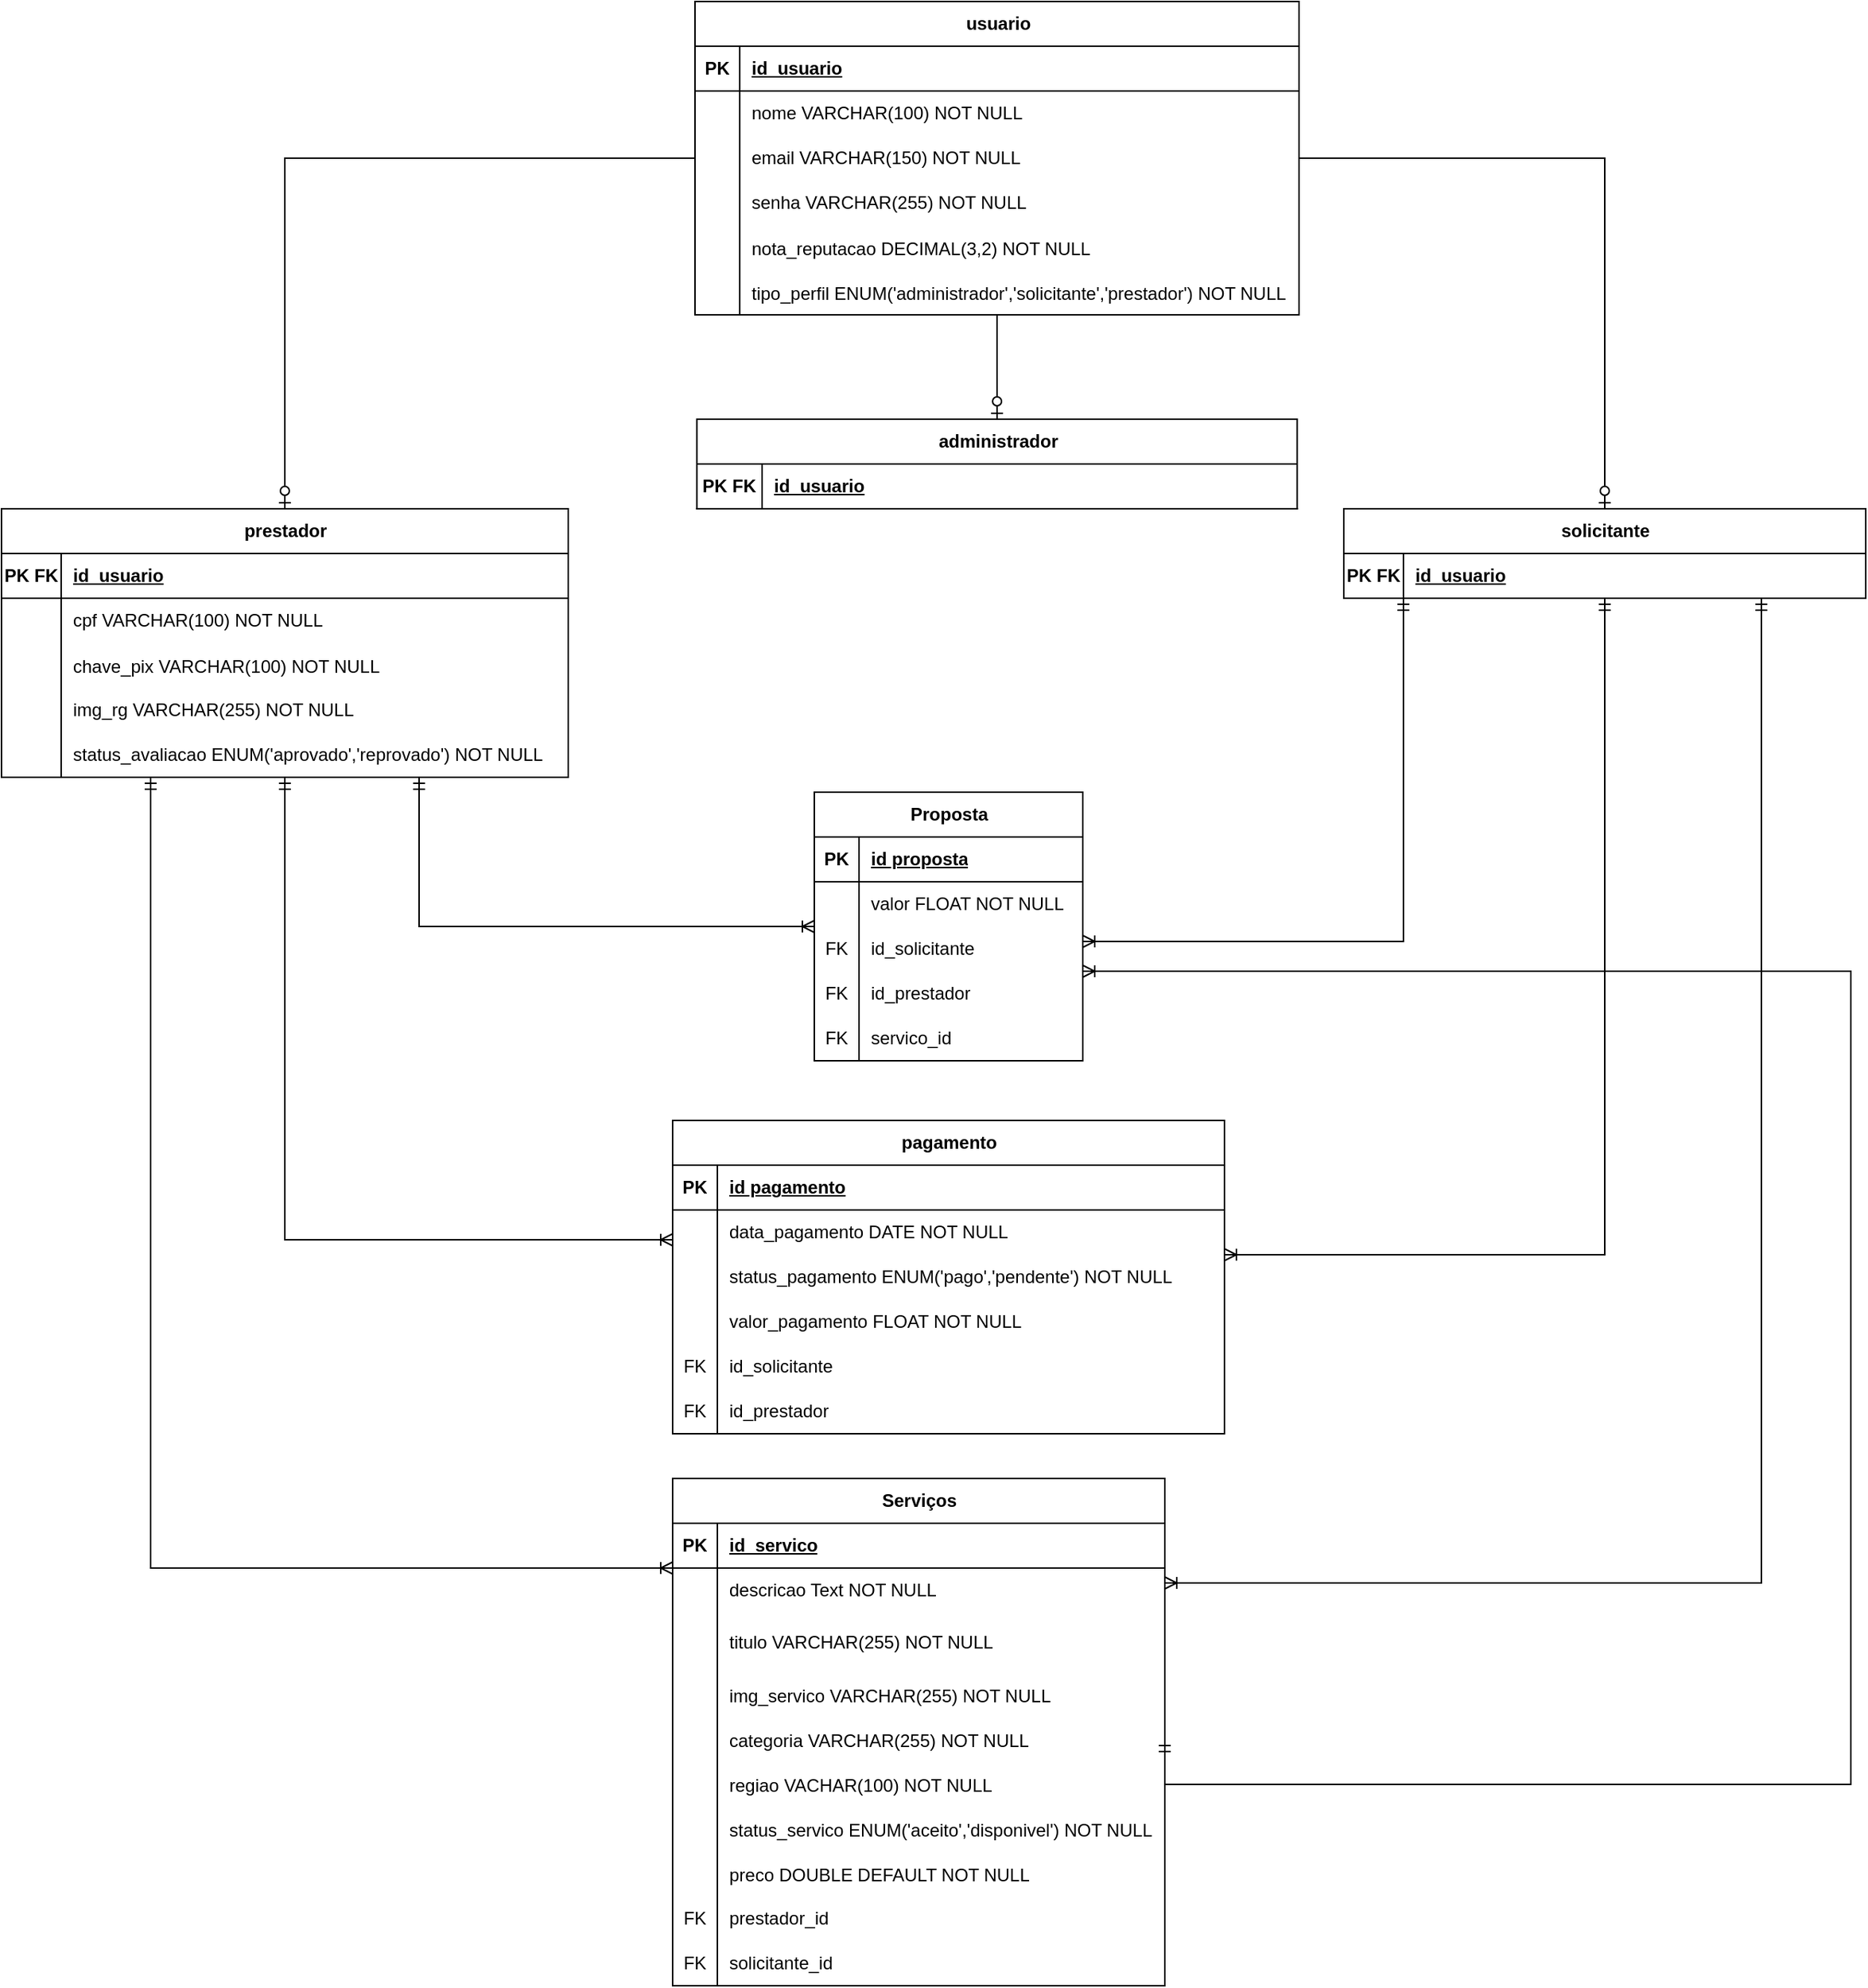 <mxfile version="26.2.4">
  <diagram name="Página-1" id="nKbjfMKK_jLA33uzb_g9">
    <mxGraphModel dx="2483" dy="562" grid="1" gridSize="10" guides="1" tooltips="1" connect="1" arrows="1" fold="1" page="1" pageScale="1" pageWidth="1200" pageHeight="1600" math="0" shadow="0">
      <root>
        <mxCell id="0" />
        <mxCell id="1" parent="0" />
        <mxCell id="ZriuE2fvEDxk47T1wIl6-87" style="edgeStyle=orthogonalEdgeStyle;rounded=0;orthogonalLoop=1;jettySize=auto;html=1;endArrow=ERzeroToOne;startFill=0;endFill=0;" parent="1" source="ZriuE2fvEDxk47T1wIl6-1" target="ZriuE2fvEDxk47T1wIl6-39" edge="1">
          <mxGeometry relative="1" as="geometry" />
        </mxCell>
        <mxCell id="ZriuE2fvEDxk47T1wIl6-88" style="edgeStyle=orthogonalEdgeStyle;rounded=0;orthogonalLoop=1;jettySize=auto;html=1;endArrow=ERzeroToOne;startFill=0;endFill=0;" parent="1" source="ZriuE2fvEDxk47T1wIl6-1" target="ZriuE2fvEDxk47T1wIl6-58" edge="1">
          <mxGeometry relative="1" as="geometry" />
        </mxCell>
        <mxCell id="ZriuE2fvEDxk47T1wIl6-89" style="edgeStyle=orthogonalEdgeStyle;rounded=0;orthogonalLoop=1;jettySize=auto;html=1;endArrow=ERzeroToOne;startFill=0;endFill=0;" parent="1" source="ZriuE2fvEDxk47T1wIl6-1" target="ZriuE2fvEDxk47T1wIl6-20" edge="1">
          <mxGeometry relative="1" as="geometry" />
        </mxCell>
        <mxCell id="ZriuE2fvEDxk47T1wIl6-1" value="usuario" style="shape=table;startSize=30;container=1;collapsible=1;childLayout=tableLayout;fixedRows=1;rowLines=0;fontStyle=1;align=center;resizeLast=1;html=1;" parent="1" vertex="1">
          <mxGeometry x="365" y="140" width="405" height="210" as="geometry">
            <mxRectangle x="365" y="140" width="80" height="30" as="alternateBounds" />
          </mxGeometry>
        </mxCell>
        <mxCell id="ZriuE2fvEDxk47T1wIl6-2" value="" style="shape=tableRow;horizontal=0;startSize=0;swimlaneHead=0;swimlaneBody=0;fillColor=none;collapsible=0;dropTarget=0;points=[[0,0.5],[1,0.5]];portConstraint=eastwest;top=0;left=0;right=0;bottom=1;" parent="ZriuE2fvEDxk47T1wIl6-1" vertex="1">
          <mxGeometry y="30" width="405" height="30" as="geometry" />
        </mxCell>
        <mxCell id="ZriuE2fvEDxk47T1wIl6-3" value="PK" style="shape=partialRectangle;connectable=0;fillColor=none;top=0;left=0;bottom=0;right=0;fontStyle=1;overflow=hidden;whiteSpace=wrap;html=1;" parent="ZriuE2fvEDxk47T1wIl6-2" vertex="1">
          <mxGeometry width="30" height="30" as="geometry">
            <mxRectangle width="30" height="30" as="alternateBounds" />
          </mxGeometry>
        </mxCell>
        <mxCell id="ZriuE2fvEDxk47T1wIl6-4" value="id_usuario" style="shape=partialRectangle;connectable=0;fillColor=none;top=0;left=0;bottom=0;right=0;align=left;spacingLeft=6;fontStyle=5;overflow=hidden;whiteSpace=wrap;html=1;" parent="ZriuE2fvEDxk47T1wIl6-2" vertex="1">
          <mxGeometry x="30" width="375" height="30" as="geometry">
            <mxRectangle width="375" height="30" as="alternateBounds" />
          </mxGeometry>
        </mxCell>
        <mxCell id="ZriuE2fvEDxk47T1wIl6-5" value="" style="shape=tableRow;horizontal=0;startSize=0;swimlaneHead=0;swimlaneBody=0;fillColor=none;collapsible=0;dropTarget=0;points=[[0,0.5],[1,0.5]];portConstraint=eastwest;top=0;left=0;right=0;bottom=0;" parent="ZriuE2fvEDxk47T1wIl6-1" vertex="1">
          <mxGeometry y="60" width="405" height="30" as="geometry" />
        </mxCell>
        <mxCell id="ZriuE2fvEDxk47T1wIl6-6" value="" style="shape=partialRectangle;connectable=0;fillColor=none;top=0;left=0;bottom=0;right=0;editable=1;overflow=hidden;whiteSpace=wrap;html=1;" parent="ZriuE2fvEDxk47T1wIl6-5" vertex="1">
          <mxGeometry width="30" height="30" as="geometry">
            <mxRectangle width="30" height="30" as="alternateBounds" />
          </mxGeometry>
        </mxCell>
        <mxCell id="ZriuE2fvEDxk47T1wIl6-7" value="nome VARCHAR(100) NOT NULL" style="shape=partialRectangle;connectable=0;fillColor=none;top=0;left=0;bottom=0;right=0;align=left;spacingLeft=6;overflow=hidden;whiteSpace=wrap;html=1;" parent="ZriuE2fvEDxk47T1wIl6-5" vertex="1">
          <mxGeometry x="30" width="375" height="30" as="geometry">
            <mxRectangle width="375" height="30" as="alternateBounds" />
          </mxGeometry>
        </mxCell>
        <mxCell id="ZriuE2fvEDxk47T1wIl6-8" value="" style="shape=tableRow;horizontal=0;startSize=0;swimlaneHead=0;swimlaneBody=0;fillColor=none;collapsible=0;dropTarget=0;points=[[0,0.5],[1,0.5]];portConstraint=eastwest;top=0;left=0;right=0;bottom=0;" parent="ZriuE2fvEDxk47T1wIl6-1" vertex="1">
          <mxGeometry y="90" width="405" height="30" as="geometry" />
        </mxCell>
        <mxCell id="ZriuE2fvEDxk47T1wIl6-9" value="" style="shape=partialRectangle;connectable=0;fillColor=none;top=0;left=0;bottom=0;right=0;editable=1;overflow=hidden;whiteSpace=wrap;html=1;" parent="ZriuE2fvEDxk47T1wIl6-8" vertex="1">
          <mxGeometry width="30" height="30" as="geometry">
            <mxRectangle width="30" height="30" as="alternateBounds" />
          </mxGeometry>
        </mxCell>
        <mxCell id="ZriuE2fvEDxk47T1wIl6-10" value="email VARCHAR(150) NOT NULL" style="shape=partialRectangle;connectable=0;fillColor=none;top=0;left=0;bottom=0;right=0;align=left;spacingLeft=6;overflow=hidden;whiteSpace=wrap;html=1;" parent="ZriuE2fvEDxk47T1wIl6-8" vertex="1">
          <mxGeometry x="30" width="375" height="30" as="geometry">
            <mxRectangle width="375" height="30" as="alternateBounds" />
          </mxGeometry>
        </mxCell>
        <mxCell id="ZriuE2fvEDxk47T1wIl6-11" value="" style="shape=tableRow;horizontal=0;startSize=0;swimlaneHead=0;swimlaneBody=0;fillColor=none;collapsible=0;dropTarget=0;points=[[0,0.5],[1,0.5]];portConstraint=eastwest;top=0;left=0;right=0;bottom=0;" parent="ZriuE2fvEDxk47T1wIl6-1" vertex="1">
          <mxGeometry y="120" width="405" height="30" as="geometry" />
        </mxCell>
        <mxCell id="ZriuE2fvEDxk47T1wIl6-12" value="" style="shape=partialRectangle;connectable=0;fillColor=none;top=0;left=0;bottom=0;right=0;editable=1;overflow=hidden;whiteSpace=wrap;html=1;" parent="ZriuE2fvEDxk47T1wIl6-11" vertex="1">
          <mxGeometry width="30" height="30" as="geometry">
            <mxRectangle width="30" height="30" as="alternateBounds" />
          </mxGeometry>
        </mxCell>
        <mxCell id="ZriuE2fvEDxk47T1wIl6-13" value="senha VARCHAR(255) NOT NULL" style="shape=partialRectangle;connectable=0;fillColor=none;top=0;left=0;bottom=0;right=0;align=left;spacingLeft=6;overflow=hidden;whiteSpace=wrap;html=1;" parent="ZriuE2fvEDxk47T1wIl6-11" vertex="1">
          <mxGeometry x="30" width="375" height="30" as="geometry">
            <mxRectangle width="375" height="30" as="alternateBounds" />
          </mxGeometry>
        </mxCell>
        <mxCell id="ZriuE2fvEDxk47T1wIl6-14" value="" style="shape=tableRow;horizontal=0;startSize=0;swimlaneHead=0;swimlaneBody=0;fillColor=none;collapsible=0;dropTarget=0;points=[[0,0.5],[1,0.5]];portConstraint=eastwest;top=0;left=0;right=0;bottom=0;" parent="ZriuE2fvEDxk47T1wIl6-1" vertex="1">
          <mxGeometry y="150" width="405" height="30" as="geometry" />
        </mxCell>
        <mxCell id="ZriuE2fvEDxk47T1wIl6-15" value="" style="shape=partialRectangle;connectable=0;fillColor=none;top=0;left=0;bottom=0;right=0;editable=1;overflow=hidden;" parent="ZriuE2fvEDxk47T1wIl6-14" vertex="1">
          <mxGeometry width="30" height="30" as="geometry">
            <mxRectangle width="30" height="30" as="alternateBounds" />
          </mxGeometry>
        </mxCell>
        <mxCell id="ZriuE2fvEDxk47T1wIl6-16" value="nota_reputacao DECIMAL(3,2) NOT NULL" style="shape=partialRectangle;connectable=0;fillColor=none;top=0;left=0;bottom=0;right=0;align=left;spacingLeft=6;overflow=hidden;" parent="ZriuE2fvEDxk47T1wIl6-14" vertex="1">
          <mxGeometry x="30" width="375" height="30" as="geometry">
            <mxRectangle width="375" height="30" as="alternateBounds" />
          </mxGeometry>
        </mxCell>
        <mxCell id="ZriuE2fvEDxk47T1wIl6-17" value="" style="shape=tableRow;horizontal=0;startSize=0;swimlaneHead=0;swimlaneBody=0;fillColor=none;collapsible=0;dropTarget=0;points=[[0,0.5],[1,0.5]];portConstraint=eastwest;top=0;left=0;right=0;bottom=0;" parent="ZriuE2fvEDxk47T1wIl6-1" vertex="1">
          <mxGeometry y="180" width="405" height="30" as="geometry" />
        </mxCell>
        <mxCell id="ZriuE2fvEDxk47T1wIl6-18" value="" style="shape=partialRectangle;connectable=0;fillColor=none;top=0;left=0;bottom=0;right=0;editable=1;overflow=hidden;" parent="ZriuE2fvEDxk47T1wIl6-17" vertex="1">
          <mxGeometry width="30" height="30" as="geometry">
            <mxRectangle width="30" height="30" as="alternateBounds" />
          </mxGeometry>
        </mxCell>
        <mxCell id="ZriuE2fvEDxk47T1wIl6-19" value="tipo_perfil ENUM(&#39;administrador&#39;,&#39;solicitante&#39;,&#39;prestador&#39;) NOT NULL" style="shape=partialRectangle;connectable=0;fillColor=none;top=0;left=0;bottom=0;right=0;align=left;spacingLeft=6;overflow=hidden;" parent="ZriuE2fvEDxk47T1wIl6-17" vertex="1">
          <mxGeometry x="30" width="375" height="30" as="geometry">
            <mxRectangle width="375" height="30" as="alternateBounds" />
          </mxGeometry>
        </mxCell>
        <mxCell id="VBbevJY-ymsp9QnpKb6i-1" value="pagamento" style="shape=table;startSize=30;container=1;collapsible=1;childLayout=tableLayout;fixedRows=1;rowLines=0;fontStyle=1;align=center;resizeLast=1;html=1;" parent="1" vertex="1">
          <mxGeometry x="350" y="890" width="370" height="210" as="geometry" />
        </mxCell>
        <mxCell id="VBbevJY-ymsp9QnpKb6i-2" value="" style="shape=tableRow;horizontal=0;startSize=0;swimlaneHead=0;swimlaneBody=0;fillColor=none;collapsible=0;dropTarget=0;points=[[0,0.5],[1,0.5]];portConstraint=eastwest;top=0;left=0;right=0;bottom=1;" parent="VBbevJY-ymsp9QnpKb6i-1" vertex="1">
          <mxGeometry y="30" width="370" height="30" as="geometry" />
        </mxCell>
        <mxCell id="VBbevJY-ymsp9QnpKb6i-3" value="PK" style="shape=partialRectangle;connectable=0;fillColor=none;top=0;left=0;bottom=0;right=0;fontStyle=1;overflow=hidden;whiteSpace=wrap;html=1;" parent="VBbevJY-ymsp9QnpKb6i-2" vertex="1">
          <mxGeometry width="30" height="30" as="geometry">
            <mxRectangle width="30" height="30" as="alternateBounds" />
          </mxGeometry>
        </mxCell>
        <mxCell id="VBbevJY-ymsp9QnpKb6i-4" value="id pagamento" style="shape=partialRectangle;connectable=0;fillColor=none;top=0;left=0;bottom=0;right=0;align=left;spacingLeft=6;fontStyle=5;overflow=hidden;whiteSpace=wrap;html=1;" parent="VBbevJY-ymsp9QnpKb6i-2" vertex="1">
          <mxGeometry x="30" width="340" height="30" as="geometry">
            <mxRectangle width="340" height="30" as="alternateBounds" />
          </mxGeometry>
        </mxCell>
        <mxCell id="VBbevJY-ymsp9QnpKb6i-5" value="" style="shape=tableRow;horizontal=0;startSize=0;swimlaneHead=0;swimlaneBody=0;fillColor=none;collapsible=0;dropTarget=0;points=[[0,0.5],[1,0.5]];portConstraint=eastwest;top=0;left=0;right=0;bottom=0;" parent="VBbevJY-ymsp9QnpKb6i-1" vertex="1">
          <mxGeometry y="60" width="370" height="30" as="geometry" />
        </mxCell>
        <mxCell id="VBbevJY-ymsp9QnpKb6i-6" value="" style="shape=partialRectangle;connectable=0;fillColor=none;top=0;left=0;bottom=0;right=0;editable=1;overflow=hidden;whiteSpace=wrap;html=1;" parent="VBbevJY-ymsp9QnpKb6i-5" vertex="1">
          <mxGeometry width="30" height="30" as="geometry">
            <mxRectangle width="30" height="30" as="alternateBounds" />
          </mxGeometry>
        </mxCell>
        <mxCell id="VBbevJY-ymsp9QnpKb6i-7" value="data_pagamento DATE NOT NULL" style="shape=partialRectangle;connectable=0;fillColor=none;top=0;left=0;bottom=0;right=0;align=left;spacingLeft=6;overflow=hidden;whiteSpace=wrap;html=1;" parent="VBbevJY-ymsp9QnpKb6i-5" vertex="1">
          <mxGeometry x="30" width="340" height="30" as="geometry">
            <mxRectangle width="340" height="30" as="alternateBounds" />
          </mxGeometry>
        </mxCell>
        <mxCell id="VBbevJY-ymsp9QnpKb6i-8" value="" style="shape=tableRow;horizontal=0;startSize=0;swimlaneHead=0;swimlaneBody=0;fillColor=none;collapsible=0;dropTarget=0;points=[[0,0.5],[1,0.5]];portConstraint=eastwest;top=0;left=0;right=0;bottom=0;" parent="VBbevJY-ymsp9QnpKb6i-1" vertex="1">
          <mxGeometry y="90" width="370" height="30" as="geometry" />
        </mxCell>
        <mxCell id="VBbevJY-ymsp9QnpKb6i-9" value="" style="shape=partialRectangle;connectable=0;fillColor=none;top=0;left=0;bottom=0;right=0;editable=1;overflow=hidden;whiteSpace=wrap;html=1;" parent="VBbevJY-ymsp9QnpKb6i-8" vertex="1">
          <mxGeometry width="30" height="30" as="geometry">
            <mxRectangle width="30" height="30" as="alternateBounds" />
          </mxGeometry>
        </mxCell>
        <mxCell id="VBbevJY-ymsp9QnpKb6i-10" value="status_pagamento ENUM(&#39;pago&#39;,&#39;pendente&#39;) NOT NULL" style="shape=partialRectangle;connectable=0;fillColor=none;top=0;left=0;bottom=0;right=0;align=left;spacingLeft=6;overflow=hidden;whiteSpace=wrap;html=1;" parent="VBbevJY-ymsp9QnpKb6i-8" vertex="1">
          <mxGeometry x="30" width="340" height="30" as="geometry">
            <mxRectangle width="340" height="30" as="alternateBounds" />
          </mxGeometry>
        </mxCell>
        <mxCell id="VBbevJY-ymsp9QnpKb6i-11" value="" style="shape=tableRow;horizontal=0;startSize=0;swimlaneHead=0;swimlaneBody=0;fillColor=none;collapsible=0;dropTarget=0;points=[[0,0.5],[1,0.5]];portConstraint=eastwest;top=0;left=0;right=0;bottom=0;" parent="VBbevJY-ymsp9QnpKb6i-1" vertex="1">
          <mxGeometry y="120" width="370" height="30" as="geometry" />
        </mxCell>
        <mxCell id="VBbevJY-ymsp9QnpKb6i-12" value="" style="shape=partialRectangle;connectable=0;fillColor=none;top=0;left=0;bottom=0;right=0;editable=1;overflow=hidden;whiteSpace=wrap;html=1;" parent="VBbevJY-ymsp9QnpKb6i-11" vertex="1">
          <mxGeometry width="30" height="30" as="geometry">
            <mxRectangle width="30" height="30" as="alternateBounds" />
          </mxGeometry>
        </mxCell>
        <mxCell id="VBbevJY-ymsp9QnpKb6i-13" value="valor_pagamento FLOAT NOT NULL" style="shape=partialRectangle;connectable=0;fillColor=none;top=0;left=0;bottom=0;right=0;align=left;spacingLeft=6;overflow=hidden;whiteSpace=wrap;html=1;" parent="VBbevJY-ymsp9QnpKb6i-11" vertex="1">
          <mxGeometry x="30" width="340" height="30" as="geometry">
            <mxRectangle width="340" height="30" as="alternateBounds" />
          </mxGeometry>
        </mxCell>
        <mxCell id="VBbevJY-ymsp9QnpKb6i-29" value="" style="shape=tableRow;horizontal=0;startSize=0;swimlaneHead=0;swimlaneBody=0;fillColor=none;collapsible=0;dropTarget=0;points=[[0,0.5],[1,0.5]];portConstraint=eastwest;top=0;left=0;right=0;bottom=0;" parent="VBbevJY-ymsp9QnpKb6i-1" vertex="1">
          <mxGeometry y="150" width="370" height="30" as="geometry" />
        </mxCell>
        <mxCell id="VBbevJY-ymsp9QnpKb6i-30" value="FK" style="shape=partialRectangle;connectable=0;fillColor=none;top=0;left=0;bottom=0;right=0;fontStyle=0;overflow=hidden;whiteSpace=wrap;html=1;" parent="VBbevJY-ymsp9QnpKb6i-29" vertex="1">
          <mxGeometry width="30" height="30" as="geometry">
            <mxRectangle width="30" height="30" as="alternateBounds" />
          </mxGeometry>
        </mxCell>
        <mxCell id="VBbevJY-ymsp9QnpKb6i-31" value="id_solicitante" style="shape=partialRectangle;connectable=0;fillColor=none;top=0;left=0;bottom=0;right=0;align=left;spacingLeft=6;fontStyle=0;overflow=hidden;whiteSpace=wrap;html=1;" parent="VBbevJY-ymsp9QnpKb6i-29" vertex="1">
          <mxGeometry x="30" width="340" height="30" as="geometry">
            <mxRectangle width="340" height="30" as="alternateBounds" />
          </mxGeometry>
        </mxCell>
        <mxCell id="VBbevJY-ymsp9QnpKb6i-26" value="" style="shape=tableRow;horizontal=0;startSize=0;swimlaneHead=0;swimlaneBody=0;fillColor=none;collapsible=0;dropTarget=0;points=[[0,0.5],[1,0.5]];portConstraint=eastwest;top=0;left=0;right=0;bottom=0;" parent="VBbevJY-ymsp9QnpKb6i-1" vertex="1">
          <mxGeometry y="180" width="370" height="30" as="geometry" />
        </mxCell>
        <mxCell id="VBbevJY-ymsp9QnpKb6i-27" value="FK" style="shape=partialRectangle;connectable=0;fillColor=none;top=0;left=0;bottom=0;right=0;fontStyle=0;overflow=hidden;whiteSpace=wrap;html=1;" parent="VBbevJY-ymsp9QnpKb6i-26" vertex="1">
          <mxGeometry width="30" height="30" as="geometry">
            <mxRectangle width="30" height="30" as="alternateBounds" />
          </mxGeometry>
        </mxCell>
        <mxCell id="VBbevJY-ymsp9QnpKb6i-28" value="id_prestador" style="shape=partialRectangle;connectable=0;fillColor=none;top=0;left=0;bottom=0;right=0;align=left;spacingLeft=6;fontStyle=0;overflow=hidden;whiteSpace=wrap;html=1;" parent="VBbevJY-ymsp9QnpKb6i-26" vertex="1">
          <mxGeometry x="30" width="340" height="30" as="geometry">
            <mxRectangle width="340" height="30" as="alternateBounds" />
          </mxGeometry>
        </mxCell>
        <mxCell id="ZriuE2fvEDxk47T1wIl6-39" value="administrador" style="shape=table;startSize=30;container=1;collapsible=1;childLayout=tableLayout;fixedRows=1;rowLines=0;fontStyle=1;align=center;resizeLast=1;html=1;" parent="1" vertex="1">
          <mxGeometry x="366.25" y="420" width="402.5" height="60" as="geometry">
            <mxRectangle x="370" y="520" width="90" height="30" as="alternateBounds" />
          </mxGeometry>
        </mxCell>
        <mxCell id="ZriuE2fvEDxk47T1wIl6-40" value="" style="shape=tableRow;horizontal=0;startSize=0;swimlaneHead=0;swimlaneBody=0;fillColor=none;collapsible=0;dropTarget=0;points=[[0,0.5],[1,0.5]];portConstraint=eastwest;top=0;left=0;right=0;bottom=1;" parent="ZriuE2fvEDxk47T1wIl6-39" vertex="1">
          <mxGeometry y="30" width="402.5" height="30" as="geometry" />
        </mxCell>
        <mxCell id="ZriuE2fvEDxk47T1wIl6-41" value="PK FK" style="shape=partialRectangle;connectable=0;fillColor=none;top=0;left=0;bottom=0;right=0;fontStyle=1;overflow=hidden;whiteSpace=wrap;html=1;" parent="ZriuE2fvEDxk47T1wIl6-40" vertex="1">
          <mxGeometry width="43.75" height="30" as="geometry">
            <mxRectangle width="43.75" height="30" as="alternateBounds" />
          </mxGeometry>
        </mxCell>
        <mxCell id="ZriuE2fvEDxk47T1wIl6-42" value="id_usuario" style="shape=partialRectangle;connectable=0;fillColor=none;top=0;left=0;bottom=0;right=0;align=left;spacingLeft=6;fontStyle=5;overflow=hidden;whiteSpace=wrap;html=1;" parent="ZriuE2fvEDxk47T1wIl6-40" vertex="1">
          <mxGeometry x="43.75" width="358.75" height="30" as="geometry">
            <mxRectangle width="358.75" height="30" as="alternateBounds" />
          </mxGeometry>
        </mxCell>
        <mxCell id="ZriuE2fvEDxk47T1wIl6-90" style="edgeStyle=orthogonalEdgeStyle;rounded=0;orthogonalLoop=1;jettySize=auto;html=1;startArrow=ERmandOne;startFill=0;endArrow=ERoneToMany;endFill=0;" parent="1" source="ZriuE2fvEDxk47T1wIl6-58" target="DzorAXnXF1hcaJ-7rGOe-1" edge="1">
          <mxGeometry relative="1" as="geometry">
            <Array as="points">
              <mxPoint x="840" y="770" />
            </Array>
          </mxGeometry>
        </mxCell>
        <mxCell id="ZriuE2fvEDxk47T1wIl6-99" style="edgeStyle=orthogonalEdgeStyle;rounded=0;orthogonalLoop=1;jettySize=auto;html=1;endArrow=ERoneToMany;endFill=0;startFill=0;startArrow=ERmandOne;" parent="1" source="ZriuE2fvEDxk47T1wIl6-58" target="VBbevJY-ymsp9QnpKb6i-1" edge="1">
          <mxGeometry relative="1" as="geometry">
            <Array as="points">
              <mxPoint x="975" y="980" />
            </Array>
          </mxGeometry>
        </mxCell>
        <mxCell id="ZriuE2fvEDxk47T1wIl6-101" style="edgeStyle=orthogonalEdgeStyle;rounded=0;orthogonalLoop=1;jettySize=auto;html=1;endArrow=ERoneToMany;endFill=0;startFill=0;startArrow=ERmandOne;" parent="1" source="ZriuE2fvEDxk47T1wIl6-58" target="nTdyRkKhcf-GtTSsgD9O-1" edge="1">
          <mxGeometry relative="1" as="geometry">
            <Array as="points">
              <mxPoint x="1080" y="1200" />
            </Array>
          </mxGeometry>
        </mxCell>
        <mxCell id="ZriuE2fvEDxk47T1wIl6-58" value="solicitante" style="shape=table;startSize=30;container=1;collapsible=1;childLayout=tableLayout;fixedRows=1;rowLines=0;fontStyle=1;align=center;resizeLast=1;html=1;" parent="1" vertex="1">
          <mxGeometry x="800" y="480" width="350" height="60" as="geometry" />
        </mxCell>
        <mxCell id="ZriuE2fvEDxk47T1wIl6-59" value="" style="shape=tableRow;horizontal=0;startSize=0;swimlaneHead=0;swimlaneBody=0;fillColor=none;collapsible=0;dropTarget=0;points=[[0,0.5],[1,0.5]];portConstraint=eastwest;top=0;left=0;right=0;bottom=1;" parent="ZriuE2fvEDxk47T1wIl6-58" vertex="1">
          <mxGeometry y="30" width="350" height="30" as="geometry" />
        </mxCell>
        <mxCell id="ZriuE2fvEDxk47T1wIl6-60" value="PK FK" style="shape=partialRectangle;connectable=0;fillColor=none;top=0;left=0;bottom=0;right=0;fontStyle=1;overflow=hidden;whiteSpace=wrap;html=1;" parent="ZriuE2fvEDxk47T1wIl6-59" vertex="1">
          <mxGeometry width="40" height="30" as="geometry">
            <mxRectangle width="40" height="30" as="alternateBounds" />
          </mxGeometry>
        </mxCell>
        <mxCell id="ZriuE2fvEDxk47T1wIl6-61" value="id_usuario" style="shape=partialRectangle;connectable=0;fillColor=none;top=0;left=0;bottom=0;right=0;align=left;spacingLeft=6;fontStyle=5;overflow=hidden;whiteSpace=wrap;html=1;" parent="ZriuE2fvEDxk47T1wIl6-59" vertex="1">
          <mxGeometry x="40" width="310" height="30" as="geometry">
            <mxRectangle width="310" height="30" as="alternateBounds" />
          </mxGeometry>
        </mxCell>
        <mxCell id="DzorAXnXF1hcaJ-7rGOe-1" value="Proposta" style="shape=table;startSize=30;container=1;collapsible=1;childLayout=tableLayout;fixedRows=1;rowLines=0;fontStyle=1;align=center;resizeLast=1;html=1;" parent="1" vertex="1">
          <mxGeometry x="445" y="670" width="180" height="180" as="geometry" />
        </mxCell>
        <mxCell id="DzorAXnXF1hcaJ-7rGOe-2" value="" style="shape=tableRow;horizontal=0;startSize=0;swimlaneHead=0;swimlaneBody=0;fillColor=none;collapsible=0;dropTarget=0;points=[[0,0.5],[1,0.5]];portConstraint=eastwest;top=0;left=0;right=0;bottom=1;" parent="DzorAXnXF1hcaJ-7rGOe-1" vertex="1">
          <mxGeometry y="30" width="180" height="30" as="geometry" />
        </mxCell>
        <mxCell id="DzorAXnXF1hcaJ-7rGOe-3" value="PK" style="shape=partialRectangle;connectable=0;fillColor=none;top=0;left=0;bottom=0;right=0;fontStyle=1;overflow=hidden;whiteSpace=wrap;html=1;" parent="DzorAXnXF1hcaJ-7rGOe-2" vertex="1">
          <mxGeometry width="30" height="30" as="geometry">
            <mxRectangle width="30" height="30" as="alternateBounds" />
          </mxGeometry>
        </mxCell>
        <mxCell id="DzorAXnXF1hcaJ-7rGOe-4" value="id proposta" style="shape=partialRectangle;connectable=0;fillColor=none;top=0;left=0;bottom=0;right=0;align=left;spacingLeft=6;fontStyle=5;overflow=hidden;whiteSpace=wrap;html=1;" parent="DzorAXnXF1hcaJ-7rGOe-2" vertex="1">
          <mxGeometry x="30" width="150" height="30" as="geometry">
            <mxRectangle width="150" height="30" as="alternateBounds" />
          </mxGeometry>
        </mxCell>
        <mxCell id="DzorAXnXF1hcaJ-7rGOe-5" value="" style="shape=tableRow;horizontal=0;startSize=0;swimlaneHead=0;swimlaneBody=0;fillColor=none;collapsible=0;dropTarget=0;points=[[0,0.5],[1,0.5]];portConstraint=eastwest;top=0;left=0;right=0;bottom=0;" parent="DzorAXnXF1hcaJ-7rGOe-1" vertex="1">
          <mxGeometry y="60" width="180" height="30" as="geometry" />
        </mxCell>
        <mxCell id="DzorAXnXF1hcaJ-7rGOe-6" value="" style="shape=partialRectangle;connectable=0;fillColor=none;top=0;left=0;bottom=0;right=0;editable=1;overflow=hidden;whiteSpace=wrap;html=1;" parent="DzorAXnXF1hcaJ-7rGOe-5" vertex="1">
          <mxGeometry width="30" height="30" as="geometry">
            <mxRectangle width="30" height="30" as="alternateBounds" />
          </mxGeometry>
        </mxCell>
        <mxCell id="DzorAXnXF1hcaJ-7rGOe-7" value="valor FLOAT NOT NULL" style="shape=partialRectangle;connectable=0;fillColor=none;top=0;left=0;bottom=0;right=0;align=left;spacingLeft=6;overflow=hidden;whiteSpace=wrap;html=1;" parent="DzorAXnXF1hcaJ-7rGOe-5" vertex="1">
          <mxGeometry x="30" width="150" height="30" as="geometry">
            <mxRectangle width="150" height="30" as="alternateBounds" />
          </mxGeometry>
        </mxCell>
        <mxCell id="ZriuE2fvEDxk47T1wIl6-91" value="" style="shape=tableRow;horizontal=0;startSize=0;swimlaneHead=0;swimlaneBody=0;fillColor=none;collapsible=0;dropTarget=0;points=[[0,0.5],[1,0.5]];portConstraint=eastwest;top=0;left=0;right=0;bottom=0;" parent="DzorAXnXF1hcaJ-7rGOe-1" vertex="1">
          <mxGeometry y="90" width="180" height="30" as="geometry" />
        </mxCell>
        <mxCell id="ZriuE2fvEDxk47T1wIl6-92" value="FK" style="shape=partialRectangle;connectable=0;fillColor=none;top=0;left=0;bottom=0;right=0;fontStyle=0;overflow=hidden;whiteSpace=wrap;html=1;" parent="ZriuE2fvEDxk47T1wIl6-91" vertex="1">
          <mxGeometry width="30" height="30" as="geometry">
            <mxRectangle width="30" height="30" as="alternateBounds" />
          </mxGeometry>
        </mxCell>
        <mxCell id="ZriuE2fvEDxk47T1wIl6-93" value="id_solicitante" style="shape=partialRectangle;connectable=0;fillColor=none;top=0;left=0;bottom=0;right=0;align=left;spacingLeft=6;fontStyle=0;overflow=hidden;whiteSpace=wrap;html=1;" parent="ZriuE2fvEDxk47T1wIl6-91" vertex="1">
          <mxGeometry x="30" width="150" height="30" as="geometry">
            <mxRectangle width="150" height="30" as="alternateBounds" />
          </mxGeometry>
        </mxCell>
        <mxCell id="ZriuE2fvEDxk47T1wIl6-95" value="" style="shape=tableRow;horizontal=0;startSize=0;swimlaneHead=0;swimlaneBody=0;fillColor=none;collapsible=0;dropTarget=0;points=[[0,0.5],[1,0.5]];portConstraint=eastwest;top=0;left=0;right=0;bottom=0;" parent="DzorAXnXF1hcaJ-7rGOe-1" vertex="1">
          <mxGeometry y="120" width="180" height="30" as="geometry" />
        </mxCell>
        <mxCell id="ZriuE2fvEDxk47T1wIl6-96" value="FK" style="shape=partialRectangle;connectable=0;fillColor=none;top=0;left=0;bottom=0;right=0;fontStyle=0;overflow=hidden;whiteSpace=wrap;html=1;" parent="ZriuE2fvEDxk47T1wIl6-95" vertex="1">
          <mxGeometry width="30" height="30" as="geometry">
            <mxRectangle width="30" height="30" as="alternateBounds" />
          </mxGeometry>
        </mxCell>
        <mxCell id="ZriuE2fvEDxk47T1wIl6-97" value="id_prestador" style="shape=partialRectangle;connectable=0;fillColor=none;top=0;left=0;bottom=0;right=0;align=left;spacingLeft=6;fontStyle=0;overflow=hidden;whiteSpace=wrap;html=1;" parent="ZriuE2fvEDxk47T1wIl6-95" vertex="1">
          <mxGeometry x="30" width="150" height="30" as="geometry">
            <mxRectangle width="150" height="30" as="alternateBounds" />
          </mxGeometry>
        </mxCell>
        <mxCell id="VBbevJY-ymsp9QnpKb6i-20" value="" style="shape=tableRow;horizontal=0;startSize=0;swimlaneHead=0;swimlaneBody=0;fillColor=none;collapsible=0;dropTarget=0;points=[[0,0.5],[1,0.5]];portConstraint=eastwest;top=0;left=0;right=0;bottom=0;" parent="DzorAXnXF1hcaJ-7rGOe-1" vertex="1">
          <mxGeometry y="150" width="180" height="30" as="geometry" />
        </mxCell>
        <mxCell id="VBbevJY-ymsp9QnpKb6i-21" value="FK" style="shape=partialRectangle;connectable=0;fillColor=none;top=0;left=0;bottom=0;right=0;fontStyle=0;overflow=hidden;whiteSpace=wrap;html=1;" parent="VBbevJY-ymsp9QnpKb6i-20" vertex="1">
          <mxGeometry width="30" height="30" as="geometry">
            <mxRectangle width="30" height="30" as="alternateBounds" />
          </mxGeometry>
        </mxCell>
        <mxCell id="VBbevJY-ymsp9QnpKb6i-22" value="servico_id" style="shape=partialRectangle;connectable=0;fillColor=none;top=0;left=0;bottom=0;right=0;align=left;spacingLeft=6;fontStyle=0;overflow=hidden;whiteSpace=wrap;html=1;" parent="VBbevJY-ymsp9QnpKb6i-20" vertex="1">
          <mxGeometry x="30" width="150" height="30" as="geometry">
            <mxRectangle width="150" height="30" as="alternateBounds" />
          </mxGeometry>
        </mxCell>
        <mxCell id="nTdyRkKhcf-GtTSsgD9O-1" value="Serviços" style="shape=table;startSize=30;container=1;collapsible=1;childLayout=tableLayout;fixedRows=1;rowLines=0;fontStyle=1;align=center;resizeLast=1;html=1;" parent="1" vertex="1">
          <mxGeometry x="350" y="1130" width="330" height="340" as="geometry" />
        </mxCell>
        <mxCell id="nTdyRkKhcf-GtTSsgD9O-2" value="" style="shape=tableRow;horizontal=0;startSize=0;swimlaneHead=0;swimlaneBody=0;fillColor=none;collapsible=0;dropTarget=0;points=[[0,0.5],[1,0.5]];portConstraint=eastwest;top=0;left=0;right=0;bottom=1;" parent="nTdyRkKhcf-GtTSsgD9O-1" vertex="1">
          <mxGeometry y="30" width="330" height="30" as="geometry" />
        </mxCell>
        <mxCell id="nTdyRkKhcf-GtTSsgD9O-3" value="PK" style="shape=partialRectangle;connectable=0;fillColor=none;top=0;left=0;bottom=0;right=0;fontStyle=1;overflow=hidden;whiteSpace=wrap;html=1;" parent="nTdyRkKhcf-GtTSsgD9O-2" vertex="1">
          <mxGeometry width="30" height="30" as="geometry">
            <mxRectangle width="30" height="30" as="alternateBounds" />
          </mxGeometry>
        </mxCell>
        <mxCell id="nTdyRkKhcf-GtTSsgD9O-4" value="id_servico" style="shape=partialRectangle;connectable=0;fillColor=none;top=0;left=0;bottom=0;right=0;align=left;spacingLeft=6;fontStyle=5;overflow=hidden;whiteSpace=wrap;html=1;" parent="nTdyRkKhcf-GtTSsgD9O-2" vertex="1">
          <mxGeometry x="30" width="300" height="30" as="geometry">
            <mxRectangle width="300" height="30" as="alternateBounds" />
          </mxGeometry>
        </mxCell>
        <mxCell id="nTdyRkKhcf-GtTSsgD9O-8" value="" style="shape=tableRow;horizontal=0;startSize=0;swimlaneHead=0;swimlaneBody=0;fillColor=none;collapsible=0;dropTarget=0;points=[[0,0.5],[1,0.5]];portConstraint=eastwest;top=0;left=0;right=0;bottom=0;" parent="nTdyRkKhcf-GtTSsgD9O-1" vertex="1">
          <mxGeometry y="60" width="330" height="30" as="geometry" />
        </mxCell>
        <mxCell id="nTdyRkKhcf-GtTSsgD9O-9" value="" style="shape=partialRectangle;connectable=0;fillColor=none;top=0;left=0;bottom=0;right=0;editable=1;overflow=hidden;whiteSpace=wrap;html=1;" parent="nTdyRkKhcf-GtTSsgD9O-8" vertex="1">
          <mxGeometry width="30" height="30" as="geometry">
            <mxRectangle width="30" height="30" as="alternateBounds" />
          </mxGeometry>
        </mxCell>
        <mxCell id="nTdyRkKhcf-GtTSsgD9O-10" value="descricao Text NOT NULL" style="shape=partialRectangle;connectable=0;fillColor=none;top=0;left=0;bottom=0;right=0;align=left;spacingLeft=6;overflow=hidden;whiteSpace=wrap;html=1;" parent="nTdyRkKhcf-GtTSsgD9O-8" vertex="1">
          <mxGeometry x="30" width="300" height="30" as="geometry">
            <mxRectangle width="300" height="30" as="alternateBounds" />
          </mxGeometry>
        </mxCell>
        <mxCell id="nTdyRkKhcf-GtTSsgD9O-11" value="" style="shape=tableRow;horizontal=0;startSize=0;swimlaneHead=0;swimlaneBody=0;fillColor=none;collapsible=0;dropTarget=0;points=[[0,0.5],[1,0.5]];portConstraint=eastwest;top=0;left=0;right=0;bottom=0;" parent="nTdyRkKhcf-GtTSsgD9O-1" vertex="1">
          <mxGeometry y="90" width="330" height="40" as="geometry" />
        </mxCell>
        <mxCell id="nTdyRkKhcf-GtTSsgD9O-12" value="" style="shape=partialRectangle;connectable=0;fillColor=none;top=0;left=0;bottom=0;right=0;editable=1;overflow=hidden;whiteSpace=wrap;html=1;" parent="nTdyRkKhcf-GtTSsgD9O-11" vertex="1">
          <mxGeometry width="30" height="40" as="geometry">
            <mxRectangle width="30" height="40" as="alternateBounds" />
          </mxGeometry>
        </mxCell>
        <mxCell id="nTdyRkKhcf-GtTSsgD9O-13" value="titulo VARCHAR(255) NOT NULL" style="shape=partialRectangle;connectable=0;fillColor=none;top=0;left=0;bottom=0;right=0;align=left;spacingLeft=6;overflow=hidden;whiteSpace=wrap;html=1;" parent="nTdyRkKhcf-GtTSsgD9O-11" vertex="1">
          <mxGeometry x="30" width="300" height="40" as="geometry">
            <mxRectangle width="300" height="40" as="alternateBounds" />
          </mxGeometry>
        </mxCell>
        <mxCell id="ZriuE2fvEDxk47T1wIl6-80" value="" style="shape=tableRow;horizontal=0;startSize=0;swimlaneHead=0;swimlaneBody=0;fillColor=none;collapsible=0;dropTarget=0;points=[[0,0.5],[1,0.5]];portConstraint=eastwest;top=0;left=0;right=0;bottom=0;" parent="nTdyRkKhcf-GtTSsgD9O-1" vertex="1">
          <mxGeometry y="130" width="330" height="30" as="geometry" />
        </mxCell>
        <mxCell id="ZriuE2fvEDxk47T1wIl6-81" value="" style="shape=partialRectangle;connectable=0;fillColor=none;top=0;left=0;bottom=0;right=0;editable=1;overflow=hidden;" parent="ZriuE2fvEDxk47T1wIl6-80" vertex="1">
          <mxGeometry width="30" height="30" as="geometry">
            <mxRectangle width="30" height="30" as="alternateBounds" />
          </mxGeometry>
        </mxCell>
        <mxCell id="ZriuE2fvEDxk47T1wIl6-82" value="img_servico VARCHAR(255) NOT NULL" style="shape=partialRectangle;connectable=0;fillColor=none;top=0;left=0;bottom=0;right=0;align=left;spacingLeft=6;overflow=hidden;" parent="ZriuE2fvEDxk47T1wIl6-80" vertex="1">
          <mxGeometry x="30" width="300" height="30" as="geometry">
            <mxRectangle width="300" height="30" as="alternateBounds" />
          </mxGeometry>
        </mxCell>
        <mxCell id="ZriuE2fvEDxk47T1wIl6-83" value="" style="shape=tableRow;horizontal=0;startSize=0;swimlaneHead=0;swimlaneBody=0;fillColor=none;collapsible=0;dropTarget=0;points=[[0,0.5],[1,0.5]];portConstraint=eastwest;top=0;left=0;right=0;bottom=0;" parent="nTdyRkKhcf-GtTSsgD9O-1" vertex="1">
          <mxGeometry y="160" width="330" height="30" as="geometry" />
        </mxCell>
        <mxCell id="ZriuE2fvEDxk47T1wIl6-84" value="" style="shape=partialRectangle;connectable=0;fillColor=none;top=0;left=0;bottom=0;right=0;editable=1;overflow=hidden;" parent="ZriuE2fvEDxk47T1wIl6-83" vertex="1">
          <mxGeometry width="30" height="30" as="geometry">
            <mxRectangle width="30" height="30" as="alternateBounds" />
          </mxGeometry>
        </mxCell>
        <mxCell id="ZriuE2fvEDxk47T1wIl6-85" value="categoria VARCHAR(255) NOT NULL" style="shape=partialRectangle;connectable=0;fillColor=none;top=0;left=0;bottom=0;right=0;align=left;spacingLeft=6;overflow=hidden;" parent="ZriuE2fvEDxk47T1wIl6-83" vertex="1">
          <mxGeometry x="30" width="300" height="30" as="geometry">
            <mxRectangle width="300" height="30" as="alternateBounds" />
          </mxGeometry>
        </mxCell>
        <mxCell id="ZriuE2fvEDxk47T1wIl6-77" value="" style="shape=tableRow;horizontal=0;startSize=0;swimlaneHead=0;swimlaneBody=0;fillColor=none;collapsible=0;dropTarget=0;points=[[0,0.5],[1,0.5]];portConstraint=eastwest;top=0;left=0;right=0;bottom=0;" parent="nTdyRkKhcf-GtTSsgD9O-1" vertex="1">
          <mxGeometry y="190" width="330" height="30" as="geometry" />
        </mxCell>
        <mxCell id="ZriuE2fvEDxk47T1wIl6-78" value="" style="shape=partialRectangle;connectable=0;fillColor=none;top=0;left=0;bottom=0;right=0;editable=1;overflow=hidden;" parent="ZriuE2fvEDxk47T1wIl6-77" vertex="1">
          <mxGeometry width="30" height="30" as="geometry">
            <mxRectangle width="30" height="30" as="alternateBounds" />
          </mxGeometry>
        </mxCell>
        <mxCell id="ZriuE2fvEDxk47T1wIl6-79" value="regiao VACHAR(100) NOT NULL" style="shape=partialRectangle;connectable=0;fillColor=none;top=0;left=0;bottom=0;right=0;align=left;spacingLeft=6;overflow=hidden;" parent="ZriuE2fvEDxk47T1wIl6-77" vertex="1">
          <mxGeometry x="30" width="300" height="30" as="geometry">
            <mxRectangle width="300" height="30" as="alternateBounds" />
          </mxGeometry>
        </mxCell>
        <mxCell id="aJHi3XQJ-kC-JP0Q1PKm-1" value="" style="shape=tableRow;horizontal=0;startSize=0;swimlaneHead=0;swimlaneBody=0;fillColor=none;collapsible=0;dropTarget=0;points=[[0,0.5],[1,0.5]];portConstraint=eastwest;top=0;left=0;right=0;bottom=0;" parent="nTdyRkKhcf-GtTSsgD9O-1" vertex="1">
          <mxGeometry y="220" width="330" height="30" as="geometry" />
        </mxCell>
        <mxCell id="aJHi3XQJ-kC-JP0Q1PKm-2" value="" style="shape=partialRectangle;connectable=0;fillColor=none;top=0;left=0;bottom=0;right=0;editable=1;overflow=hidden;" parent="aJHi3XQJ-kC-JP0Q1PKm-1" vertex="1">
          <mxGeometry width="30" height="30" as="geometry">
            <mxRectangle width="30" height="30" as="alternateBounds" />
          </mxGeometry>
        </mxCell>
        <mxCell id="aJHi3XQJ-kC-JP0Q1PKm-3" value="status_servico ENUM(&#39;aceito&#39;,&#39;disponivel&#39;) NOT NULL" style="shape=partialRectangle;connectable=0;fillColor=none;top=0;left=0;bottom=0;right=0;align=left;spacingLeft=6;overflow=hidden;" parent="aJHi3XQJ-kC-JP0Q1PKm-1" vertex="1">
          <mxGeometry x="30" width="300" height="30" as="geometry">
            <mxRectangle width="300" height="30" as="alternateBounds" />
          </mxGeometry>
        </mxCell>
        <mxCell id="nTdyRkKhcf-GtTSsgD9O-16" value="" style="shape=tableRow;horizontal=0;startSize=0;swimlaneHead=0;swimlaneBody=0;fillColor=none;collapsible=0;dropTarget=0;points=[[0,0.5],[1,0.5]];portConstraint=eastwest;top=0;left=0;right=0;bottom=0;" parent="nTdyRkKhcf-GtTSsgD9O-1" vertex="1">
          <mxGeometry y="250" width="330" height="30" as="geometry" />
        </mxCell>
        <mxCell id="nTdyRkKhcf-GtTSsgD9O-17" value="" style="shape=partialRectangle;connectable=0;fillColor=none;top=0;left=0;bottom=0;right=0;editable=1;overflow=hidden;" parent="nTdyRkKhcf-GtTSsgD9O-16" vertex="1">
          <mxGeometry width="30" height="30" as="geometry">
            <mxRectangle width="30" height="30" as="alternateBounds" />
          </mxGeometry>
        </mxCell>
        <mxCell id="nTdyRkKhcf-GtTSsgD9O-18" value="preco DOUBLE DEFAULT NOT NULL" style="shape=partialRectangle;connectable=0;fillColor=none;top=0;left=0;bottom=0;right=0;align=left;spacingLeft=6;overflow=hidden;" parent="nTdyRkKhcf-GtTSsgD9O-16" vertex="1">
          <mxGeometry x="30" width="300" height="30" as="geometry">
            <mxRectangle width="300" height="30" as="alternateBounds" />
          </mxGeometry>
        </mxCell>
        <mxCell id="VBbevJY-ymsp9QnpKb6i-14" value="" style="shape=tableRow;horizontal=0;startSize=0;swimlaneHead=0;swimlaneBody=0;fillColor=none;collapsible=0;dropTarget=0;points=[[0,0.5],[1,0.5]];portConstraint=eastwest;top=0;left=0;right=0;bottom=0;" parent="nTdyRkKhcf-GtTSsgD9O-1" vertex="1">
          <mxGeometry y="280" width="330" height="30" as="geometry" />
        </mxCell>
        <mxCell id="VBbevJY-ymsp9QnpKb6i-15" value="FK" style="shape=partialRectangle;connectable=0;fillColor=none;top=0;left=0;bottom=0;right=0;fontStyle=0;overflow=hidden;whiteSpace=wrap;html=1;" parent="VBbevJY-ymsp9QnpKb6i-14" vertex="1">
          <mxGeometry width="30" height="30" as="geometry">
            <mxRectangle width="30" height="30" as="alternateBounds" />
          </mxGeometry>
        </mxCell>
        <mxCell id="VBbevJY-ymsp9QnpKb6i-16" value="prestador_id" style="shape=partialRectangle;connectable=0;fillColor=none;top=0;left=0;bottom=0;right=0;align=left;spacingLeft=6;fontStyle=0;overflow=hidden;whiteSpace=wrap;html=1;" parent="VBbevJY-ymsp9QnpKb6i-14" vertex="1">
          <mxGeometry x="30" width="300" height="30" as="geometry">
            <mxRectangle width="300" height="30" as="alternateBounds" />
          </mxGeometry>
        </mxCell>
        <mxCell id="VBbevJY-ymsp9QnpKb6i-17" value="" style="shape=tableRow;horizontal=0;startSize=0;swimlaneHead=0;swimlaneBody=0;fillColor=none;collapsible=0;dropTarget=0;points=[[0,0.5],[1,0.5]];portConstraint=eastwest;top=0;left=0;right=0;bottom=0;" parent="nTdyRkKhcf-GtTSsgD9O-1" vertex="1">
          <mxGeometry y="310" width="330" height="30" as="geometry" />
        </mxCell>
        <mxCell id="VBbevJY-ymsp9QnpKb6i-18" value="FK" style="shape=partialRectangle;connectable=0;fillColor=none;top=0;left=0;bottom=0;right=0;fontStyle=0;overflow=hidden;whiteSpace=wrap;html=1;" parent="VBbevJY-ymsp9QnpKb6i-17" vertex="1">
          <mxGeometry width="30" height="30" as="geometry">
            <mxRectangle width="30" height="30" as="alternateBounds" />
          </mxGeometry>
        </mxCell>
        <mxCell id="VBbevJY-ymsp9QnpKb6i-19" value="solicitante_id" style="shape=partialRectangle;connectable=0;fillColor=none;top=0;left=0;bottom=0;right=0;align=left;spacingLeft=6;fontStyle=0;overflow=hidden;whiteSpace=wrap;html=1;" parent="VBbevJY-ymsp9QnpKb6i-17" vertex="1">
          <mxGeometry x="30" width="300" height="30" as="geometry">
            <mxRectangle width="300" height="30" as="alternateBounds" />
          </mxGeometry>
        </mxCell>
        <mxCell id="ZriuE2fvEDxk47T1wIl6-98" style="edgeStyle=orthogonalEdgeStyle;rounded=0;orthogonalLoop=1;jettySize=auto;html=1;endArrow=ERoneToMany;endFill=0;startFill=0;startArrow=ERmandOne;" parent="1" source="ZriuE2fvEDxk47T1wIl6-20" target="VBbevJY-ymsp9QnpKb6i-1" edge="1">
          <mxGeometry relative="1" as="geometry">
            <Array as="points">
              <mxPoint x="90" y="970" />
            </Array>
          </mxGeometry>
        </mxCell>
        <mxCell id="ZriuE2fvEDxk47T1wIl6-100" style="edgeStyle=orthogonalEdgeStyle;rounded=0;orthogonalLoop=1;jettySize=auto;html=1;endArrow=ERoneToMany;endFill=0;startFill=0;startArrow=ERmandOne;" parent="1" source="ZriuE2fvEDxk47T1wIl6-20" target="nTdyRkKhcf-GtTSsgD9O-1" edge="1">
          <mxGeometry relative="1" as="geometry">
            <Array as="points">
              <mxPoint y="1190" />
            </Array>
          </mxGeometry>
        </mxCell>
        <mxCell id="ZriuE2fvEDxk47T1wIl6-20" value="prestador" style="shape=table;startSize=30;container=1;collapsible=1;childLayout=tableLayout;fixedRows=1;rowLines=0;fontStyle=1;align=center;resizeLast=1;html=1;" parent="1" vertex="1">
          <mxGeometry x="-100" y="480" width="380" height="180" as="geometry" />
        </mxCell>
        <mxCell id="ZriuE2fvEDxk47T1wIl6-21" value="" style="shape=tableRow;horizontal=0;startSize=0;swimlaneHead=0;swimlaneBody=0;fillColor=none;collapsible=0;dropTarget=0;points=[[0,0.5],[1,0.5]];portConstraint=eastwest;top=0;left=0;right=0;bottom=1;" parent="ZriuE2fvEDxk47T1wIl6-20" vertex="1">
          <mxGeometry y="30" width="380" height="30" as="geometry" />
        </mxCell>
        <mxCell id="ZriuE2fvEDxk47T1wIl6-22" value="PK FK" style="shape=partialRectangle;connectable=0;fillColor=none;top=0;left=0;bottom=0;right=0;fontStyle=1;overflow=hidden;whiteSpace=wrap;html=1;" parent="ZriuE2fvEDxk47T1wIl6-21" vertex="1">
          <mxGeometry width="40" height="30" as="geometry">
            <mxRectangle width="40" height="30" as="alternateBounds" />
          </mxGeometry>
        </mxCell>
        <mxCell id="ZriuE2fvEDxk47T1wIl6-23" value="id_usuario" style="shape=partialRectangle;connectable=0;fillColor=none;top=0;left=0;bottom=0;right=0;align=left;spacingLeft=6;fontStyle=5;overflow=hidden;whiteSpace=wrap;html=1;" parent="ZriuE2fvEDxk47T1wIl6-21" vertex="1">
          <mxGeometry x="40" width="340" height="30" as="geometry">
            <mxRectangle width="340" height="30" as="alternateBounds" />
          </mxGeometry>
        </mxCell>
        <mxCell id="ZriuE2fvEDxk47T1wIl6-24" value="" style="shape=tableRow;horizontal=0;startSize=0;swimlaneHead=0;swimlaneBody=0;fillColor=none;collapsible=0;dropTarget=0;points=[[0,0.5],[1,0.5]];portConstraint=eastwest;top=0;left=0;right=0;bottom=0;" parent="ZriuE2fvEDxk47T1wIl6-20" vertex="1">
          <mxGeometry y="60" width="380" height="30" as="geometry" />
        </mxCell>
        <mxCell id="ZriuE2fvEDxk47T1wIl6-25" value="" style="shape=partialRectangle;connectable=0;fillColor=none;top=0;left=0;bottom=0;right=0;editable=1;overflow=hidden;whiteSpace=wrap;html=1;" parent="ZriuE2fvEDxk47T1wIl6-24" vertex="1">
          <mxGeometry width="40" height="30" as="geometry">
            <mxRectangle width="40" height="30" as="alternateBounds" />
          </mxGeometry>
        </mxCell>
        <mxCell id="ZriuE2fvEDxk47T1wIl6-26" value="cpf VARCHAR(100) NOT NULL" style="shape=partialRectangle;connectable=0;fillColor=none;top=0;left=0;bottom=0;right=0;align=left;spacingLeft=6;overflow=hidden;whiteSpace=wrap;html=1;" parent="ZriuE2fvEDxk47T1wIl6-24" vertex="1">
          <mxGeometry x="40" width="340" height="30" as="geometry">
            <mxRectangle width="340" height="30" as="alternateBounds" />
          </mxGeometry>
        </mxCell>
        <mxCell id="jC6RWO9CnTox5zK2VbaE-1" value="" style="shape=tableRow;horizontal=0;startSize=0;swimlaneHead=0;swimlaneBody=0;fillColor=none;collapsible=0;dropTarget=0;points=[[0,0.5],[1,0.5]];portConstraint=eastwest;top=0;left=0;right=0;bottom=0;" parent="ZriuE2fvEDxk47T1wIl6-20" vertex="1">
          <mxGeometry y="90" width="380" height="30" as="geometry" />
        </mxCell>
        <mxCell id="jC6RWO9CnTox5zK2VbaE-2" value="" style="shape=partialRectangle;connectable=0;fillColor=none;top=0;left=0;bottom=0;right=0;editable=1;overflow=hidden;" parent="jC6RWO9CnTox5zK2VbaE-1" vertex="1">
          <mxGeometry width="40" height="30" as="geometry">
            <mxRectangle width="40" height="30" as="alternateBounds" />
          </mxGeometry>
        </mxCell>
        <mxCell id="jC6RWO9CnTox5zK2VbaE-3" value="chave_pix VARCHAR(100) NOT NULL" style="shape=partialRectangle;connectable=0;fillColor=none;top=0;left=0;bottom=0;right=0;align=left;spacingLeft=6;overflow=hidden;" parent="jC6RWO9CnTox5zK2VbaE-1" vertex="1">
          <mxGeometry x="40" width="340" height="30" as="geometry">
            <mxRectangle width="340" height="30" as="alternateBounds" />
          </mxGeometry>
        </mxCell>
        <mxCell id="ZriuE2fvEDxk47T1wIl6-27" value="" style="shape=tableRow;horizontal=0;startSize=0;swimlaneHead=0;swimlaneBody=0;fillColor=none;collapsible=0;dropTarget=0;points=[[0,0.5],[1,0.5]];portConstraint=eastwest;top=0;left=0;right=0;bottom=0;" parent="ZriuE2fvEDxk47T1wIl6-20" vertex="1">
          <mxGeometry y="120" width="380" height="30" as="geometry" />
        </mxCell>
        <mxCell id="ZriuE2fvEDxk47T1wIl6-28" value="" style="shape=partialRectangle;connectable=0;fillColor=none;top=0;left=0;bottom=0;right=0;editable=1;overflow=hidden;whiteSpace=wrap;html=1;" parent="ZriuE2fvEDxk47T1wIl6-27" vertex="1">
          <mxGeometry width="40" height="30" as="geometry">
            <mxRectangle width="40" height="30" as="alternateBounds" />
          </mxGeometry>
        </mxCell>
        <mxCell id="ZriuE2fvEDxk47T1wIl6-29" value="img_rg VARCHAR(255) NOT NULL" style="shape=partialRectangle;connectable=0;fillColor=none;top=0;left=0;bottom=0;right=0;align=left;spacingLeft=6;overflow=hidden;whiteSpace=wrap;html=1;" parent="ZriuE2fvEDxk47T1wIl6-27" vertex="1">
          <mxGeometry x="40" width="340" height="30" as="geometry">
            <mxRectangle width="340" height="30" as="alternateBounds" />
          </mxGeometry>
        </mxCell>
        <mxCell id="ZriuE2fvEDxk47T1wIl6-30" value="" style="shape=tableRow;horizontal=0;startSize=0;swimlaneHead=0;swimlaneBody=0;fillColor=none;collapsible=0;dropTarget=0;points=[[0,0.5],[1,0.5]];portConstraint=eastwest;top=0;left=0;right=0;bottom=0;" parent="ZriuE2fvEDxk47T1wIl6-20" vertex="1">
          <mxGeometry y="150" width="380" height="30" as="geometry" />
        </mxCell>
        <mxCell id="ZriuE2fvEDxk47T1wIl6-31" value="" style="shape=partialRectangle;connectable=0;fillColor=none;top=0;left=0;bottom=0;right=0;editable=1;overflow=hidden;whiteSpace=wrap;html=1;" parent="ZriuE2fvEDxk47T1wIl6-30" vertex="1">
          <mxGeometry width="40" height="30" as="geometry">
            <mxRectangle width="40" height="30" as="alternateBounds" />
          </mxGeometry>
        </mxCell>
        <mxCell id="ZriuE2fvEDxk47T1wIl6-32" value="status_avaliacao ENUM(&#39;aprovado&#39;,&#39;reprovado&#39;) NOT NULL" style="shape=partialRectangle;connectable=0;fillColor=none;top=0;left=0;bottom=0;right=0;align=left;spacingLeft=6;overflow=hidden;whiteSpace=wrap;html=1;" parent="ZriuE2fvEDxk47T1wIl6-30" vertex="1">
          <mxGeometry x="40" width="340" height="30" as="geometry">
            <mxRectangle width="340" height="30" as="alternateBounds" />
          </mxGeometry>
        </mxCell>
        <mxCell id="ZriuE2fvEDxk47T1wIl6-94" style="edgeStyle=orthogonalEdgeStyle;rounded=0;orthogonalLoop=1;jettySize=auto;html=1;endArrow=ERoneToMany;endFill=0;startArrow=ERmandOne;startFill=0;" parent="1" source="ZriuE2fvEDxk47T1wIl6-20" target="DzorAXnXF1hcaJ-7rGOe-1" edge="1">
          <mxGeometry relative="1" as="geometry">
            <Array as="points">
              <mxPoint x="180" y="760" />
            </Array>
          </mxGeometry>
        </mxCell>
        <mxCell id="c197EIQmSS-JaKpMpAPW-1" style="edgeStyle=orthogonalEdgeStyle;rounded=0;orthogonalLoop=1;jettySize=auto;html=1;startArrow=ERmandOne;startFill=0;endArrow=ERoneToMany;endFill=0;exitX=1;exitY=0.5;exitDx=0;exitDy=0;" parent="1" source="ZriuE2fvEDxk47T1wIl6-83" target="DzorAXnXF1hcaJ-7rGOe-1" edge="1">
          <mxGeometry relative="1" as="geometry">
            <Array as="points">
              <mxPoint x="1140" y="1335" />
              <mxPoint x="1140" y="790" />
            </Array>
            <mxPoint x="930" y="710" as="sourcePoint" />
            <mxPoint x="635" y="780" as="targetPoint" />
          </mxGeometry>
        </mxCell>
      </root>
    </mxGraphModel>
  </diagram>
</mxfile>
